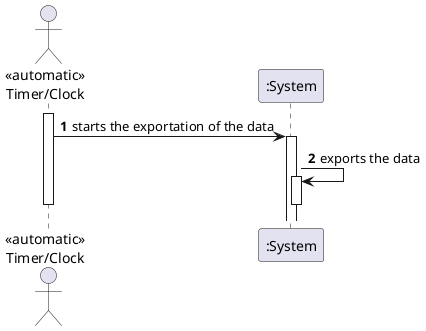 @startuml

autonumber

actor "<<automatic>>\nTimer/Clock" as timer

activate timer
timer -> ":System" : starts the exportation of the data
activate ":System"
":System" -> ":System" : exports the data
activate ":System"
deactivate ":System"

deactivate timer


@enduml